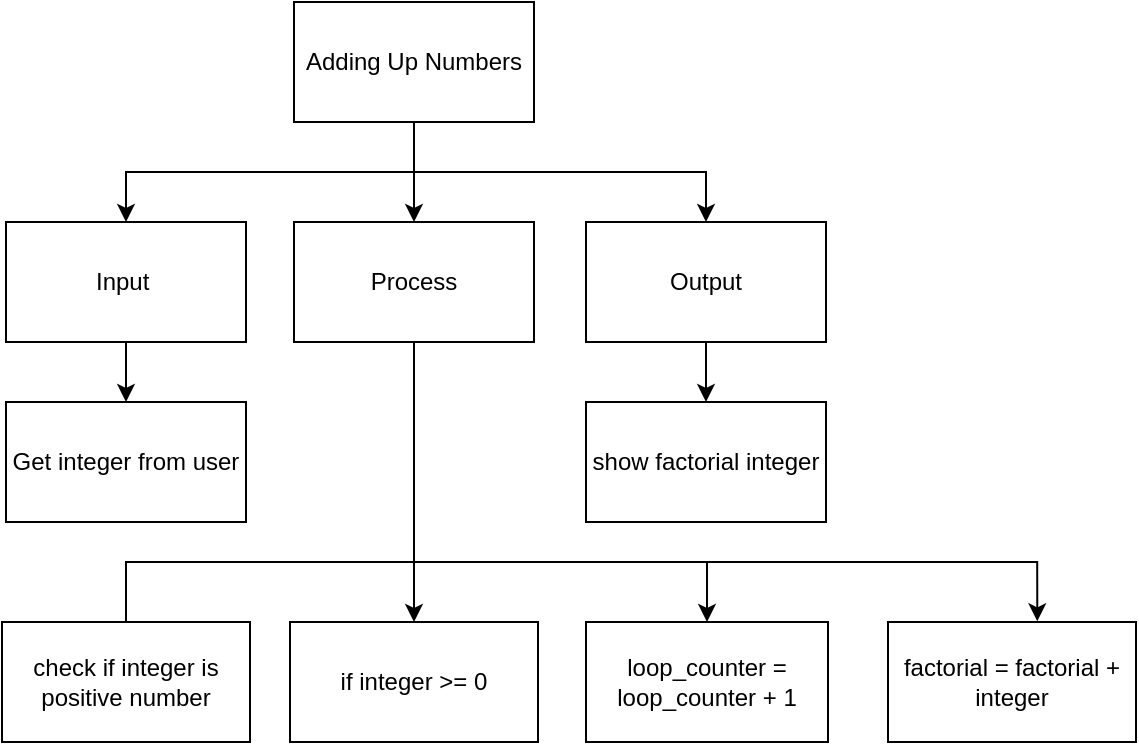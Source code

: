 <mxfile>
    <diagram id="j2qW2hSW2fT5fP38ESIk" name="Page-1">
        <mxGraphModel dx="1074" dy="374" grid="1" gridSize="10" guides="1" tooltips="1" connect="1" arrows="1" fold="1" page="1" pageScale="1" pageWidth="827" pageHeight="1169" math="0" shadow="0">
            <root>
                <mxCell id="0"/>
                <mxCell id="1" parent="0"/>
                <mxCell id="2" style="edgeStyle=none;html=1;exitX=0.5;exitY=1;exitDx=0;exitDy=0;entryX=0.5;entryY=0;entryDx=0;entryDy=0;" edge="1" parent="1" source="5" target="9">
                    <mxGeometry relative="1" as="geometry"/>
                </mxCell>
                <mxCell id="3" style="edgeStyle=orthogonalEdgeStyle;html=1;exitX=0.5;exitY=1;exitDx=0;exitDy=0;entryX=0.5;entryY=0;entryDx=0;entryDy=0;rounded=0;" edge="1" parent="1" source="5" target="7">
                    <mxGeometry relative="1" as="geometry"/>
                </mxCell>
                <mxCell id="4" style="edgeStyle=orthogonalEdgeStyle;rounded=0;html=1;exitX=0.5;exitY=1;exitDx=0;exitDy=0;" edge="1" parent="1" source="5" target="11">
                    <mxGeometry relative="1" as="geometry"/>
                </mxCell>
                <mxCell id="5" value="Adding Up Numbers" style="rounded=0;whiteSpace=wrap;html=1;" vertex="1" parent="1">
                    <mxGeometry x="353" y="110" width="120" height="60" as="geometry"/>
                </mxCell>
                <mxCell id="6" style="edgeStyle=orthogonalEdgeStyle;rounded=0;html=1;exitX=0.5;exitY=1;exitDx=0;exitDy=0;entryX=0.5;entryY=0;entryDx=0;entryDy=0;" edge="1" parent="1" source="7" target="12">
                    <mxGeometry relative="1" as="geometry"/>
                </mxCell>
                <mxCell id="7" value="Input&amp;nbsp;" style="rounded=0;whiteSpace=wrap;html=1;" vertex="1" parent="1">
                    <mxGeometry x="209" y="220" width="120" height="60" as="geometry"/>
                </mxCell>
                <mxCell id="8" style="edgeStyle=orthogonalEdgeStyle;rounded=0;html=1;exitX=0.5;exitY=1;exitDx=0;exitDy=0;entryX=0.5;entryY=0;entryDx=0;entryDy=0;" edge="1" parent="1" source="9" target="13">
                    <mxGeometry relative="1" as="geometry"/>
                </mxCell>
                <mxCell id="9" value="Process" style="rounded=0;whiteSpace=wrap;html=1;" vertex="1" parent="1">
                    <mxGeometry x="353" y="220" width="120" height="60" as="geometry"/>
                </mxCell>
                <mxCell id="10" style="edgeStyle=orthogonalEdgeStyle;rounded=0;html=1;exitX=0.5;exitY=1;exitDx=0;exitDy=0;entryX=0.5;entryY=0;entryDx=0;entryDy=0;" edge="1" parent="1" source="11" target="14">
                    <mxGeometry relative="1" as="geometry"/>
                </mxCell>
                <mxCell id="11" value="Output" style="rounded=0;whiteSpace=wrap;html=1;" vertex="1" parent="1">
                    <mxGeometry x="499" y="220" width="120" height="60" as="geometry"/>
                </mxCell>
                <mxCell id="12" value="Get integer from user" style="rounded=0;whiteSpace=wrap;html=1;" vertex="1" parent="1">
                    <mxGeometry x="209" y="310" width="120" height="60" as="geometry"/>
                </mxCell>
                <mxCell id="13" value="&lt;font&gt;if integer &amp;gt;= 0&lt;br&gt;&lt;/font&gt;" style="rounded=0;whiteSpace=wrap;html=1;" vertex="1" parent="1">
                    <mxGeometry x="351" y="420" width="124" height="60" as="geometry"/>
                </mxCell>
                <mxCell id="14" value="show factorial integer" style="rounded=0;whiteSpace=wrap;html=1;" vertex="1" parent="1">
                    <mxGeometry x="499" y="310" width="120" height="60" as="geometry"/>
                </mxCell>
                <mxCell id="15" value="&lt;font&gt;loop_counter = loop_counter + 1&lt;br&gt;&lt;/font&gt;" style="rounded=0;whiteSpace=wrap;html=1;" vertex="1" parent="1">
                    <mxGeometry x="499" y="420" width="121" height="60" as="geometry"/>
                </mxCell>
                <mxCell id="16" value="&lt;font&gt;factorial = factorial + integer&lt;br&gt;&lt;/font&gt;" style="rounded=0;whiteSpace=wrap;html=1;" vertex="1" parent="1">
                    <mxGeometry x="650" y="420" width="124" height="60" as="geometry"/>
                </mxCell>
                <mxCell id="20" style="edgeStyle=orthogonalEdgeStyle;html=1;exitX=0.5;exitY=0;exitDx=0;exitDy=0;entryX=0.602;entryY=-0.006;entryDx=0;entryDy=0;entryPerimeter=0;fontSize=10;rounded=0;" edge="1" parent="1" source="17" target="16">
                    <mxGeometry relative="1" as="geometry">
                        <Array as="points">
                            <mxPoint x="269" y="390"/>
                            <mxPoint x="725" y="390"/>
                        </Array>
                    </mxGeometry>
                </mxCell>
                <mxCell id="22" style="edgeStyle=orthogonalEdgeStyle;html=1;exitX=0.5;exitY=0;exitDx=0;exitDy=0;entryX=0.5;entryY=0;entryDx=0;entryDy=0;fontSize=10;rounded=0;" edge="1" parent="1" source="17" target="15">
                    <mxGeometry relative="1" as="geometry">
                        <Array as="points">
                            <mxPoint x="269" y="390"/>
                            <mxPoint x="560" y="390"/>
                        </Array>
                    </mxGeometry>
                </mxCell>
                <mxCell id="17" value="&lt;font&gt;check if integer is positive number&lt;br&gt;&lt;/font&gt;" style="rounded=0;whiteSpace=wrap;html=1;" vertex="1" parent="1">
                    <mxGeometry x="207" y="420" width="124" height="60" as="geometry"/>
                </mxCell>
            </root>
        </mxGraphModel>
    </diagram>
</mxfile>